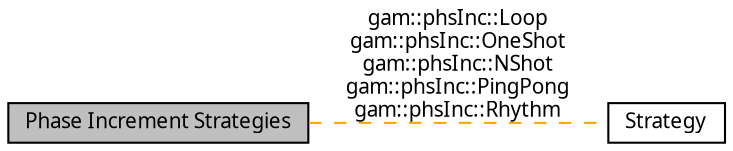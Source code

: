 digraph "Phase Increment Strategies"
{
  bgcolor="transparent";
  edge [fontname="FreeSans.ttf",fontsize="10",labelfontname="FreeSans.ttf",labelfontsize="10"];
  node [fontname="FreeSans.ttf",fontsize="10",shape=box];
  rankdir=LR;
  Node1 [label="Phase Increment Strategies",height=0.2,width=0.4,color="black", fillcolor="grey75", style="filled", fontcolor="black",tooltip="Phase increment strategies."];
  Node2 [label="Strategy",height=0.2,width=0.4,color="black",URL="$group___strategy.html",tooltip="Function objects representing algorithms."];
  Node1->Node2 [shape=plaintext, label="gam::phsInc::Loop\ngam::phsInc::OneShot\ngam::phsInc::NShot\ngam::phsInc::PingPong\ngam::phsInc::Rhythm", color="orange", dir="none", style="dashed"];
}
